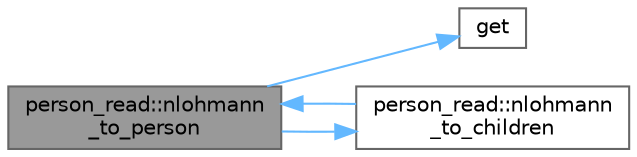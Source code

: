 digraph "person_read::nlohmann_to_person"
{
 // LATEX_PDF_SIZE
  bgcolor="transparent";
  edge [fontname=Helvetica,fontsize=10,labelfontname=Helvetica,labelfontsize=10];
  node [fontname=Helvetica,fontsize=10,shape=box,height=0.2,width=0.4];
  rankdir="LR";
  Node1 [id="Node000001",label="person_read::nlohmann\l_to_person",height=0.2,width=0.4,color="gray40", fillcolor="grey60", style="filled", fontcolor="black",tooltip=" "];
  Node1 -> Node2 [id="edge1_Node000001_Node000002",color="steelblue1",style="solid",tooltip=" "];
  Node2 [id="Node000002",label="get",height=0.2,width=0.4,color="grey40", fillcolor="white", style="filled",URL="$stdlist__overload_8cpp.html#a120a90058439faee14791b33f94c0693",tooltip=" "];
  Node1 -> Node3 [id="edge2_Node000001_Node000003",color="steelblue1",style="solid",tooltip=" "];
  Node3 [id="Node000003",label="person_read::nlohmann\l_to_children",height=0.2,width=0.4,color="grey40", fillcolor="white", style="filled",URL="$namespaceperson__read.html#afa22b90d16401d4c850c3f1f1ae65834",tooltip=" "];
  Node3 -> Node1 [id="edge3_Node000003_Node000001",color="steelblue1",style="solid",tooltip=" "];
}

